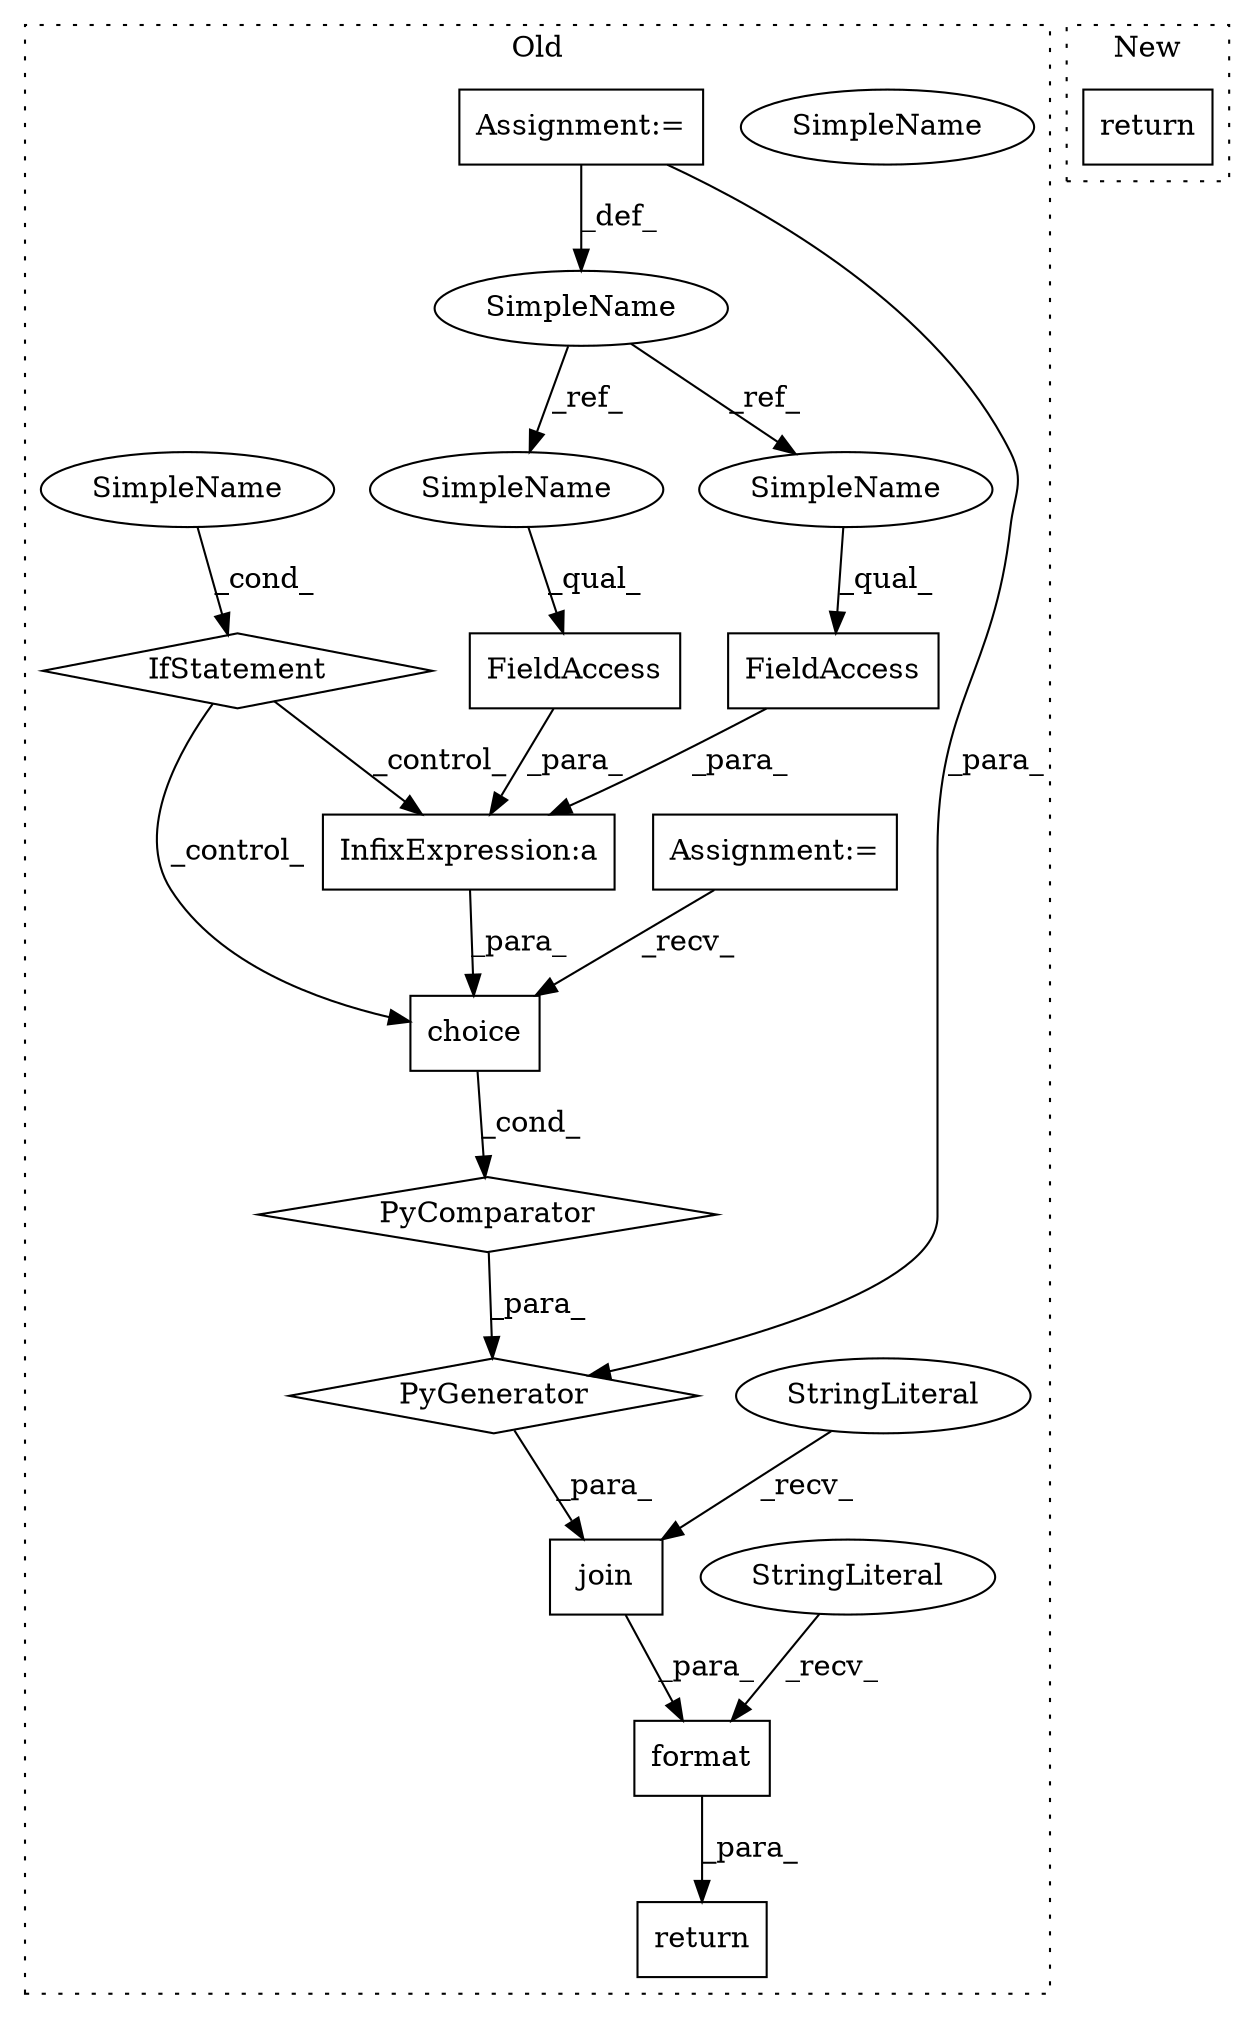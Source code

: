 digraph G {
subgraph cluster0 {
1 [label="choice" a="32" s="790,835" l="7,1" shape="box"];
3 [label="return" a="41" s="735" l="7" shape="box"];
4 [label="IfStatement" a="25" s="894" l="24" shape="diamond"];
5 [label="SimpleName" a="42" s="913" l="5" shape="ellipse"];
6 [label="PyComparator" a="113" s="894" l="24" shape="diamond"];
7 [label="join" a="32" s="769,924" l="14,-3" shape="box"];
8 [label="StringLiteral" a="45" s="766" l="2" shape="ellipse"];
9 [label="Assignment:=" a="7" s="723" l="6" shape="box"];
10 [label="Assignment:=" a="7" s="704" l="6" shape="box"];
11 [label="InfixExpression:a" a="27" s="819" l="3" shape="box"];
12 [label="FieldAccess" a="22" s="797" l="22" shape="box"];
13 [label="SimpleName" a="42" s="723" l="6" shape="ellipse"];
14 [label="FieldAccess" a="22" s="822" l="13" shape="box"];
15 [label="format" a="32" s="759,921" l="7,1" shape="box"];
16 [label="PyGenerator" a="107" s="783" l="141" shape="diamond"];
17 [label="StringLiteral" a="45" s="742" l="16" shape="ellipse"];
18 [label="SimpleName" a="42" s="913" l="5" shape="ellipse"];
19 [label="SimpleName" a="42" s="822" l="6" shape="ellipse"];
20 [label="SimpleName" a="42" s="797" l="6" shape="ellipse"];
label = "Old";
style="dotted";
}
subgraph cluster1 {
2 [label="return" a="41" s="231" l="8" shape="box"];
label = "New";
style="dotted";
}
1 -> 6 [label="_cond_"];
4 -> 11 [label="_control_"];
4 -> 1 [label="_control_"];
6 -> 16 [label="_para_"];
7 -> 15 [label="_para_"];
8 -> 7 [label="_recv_"];
9 -> 13 [label="_def_"];
9 -> 16 [label="_para_"];
10 -> 1 [label="_recv_"];
11 -> 1 [label="_para_"];
12 -> 11 [label="_para_"];
13 -> 20 [label="_ref_"];
13 -> 19 [label="_ref_"];
14 -> 11 [label="_para_"];
15 -> 3 [label="_para_"];
16 -> 7 [label="_para_"];
17 -> 15 [label="_recv_"];
18 -> 4 [label="_cond_"];
19 -> 14 [label="_qual_"];
20 -> 12 [label="_qual_"];
}